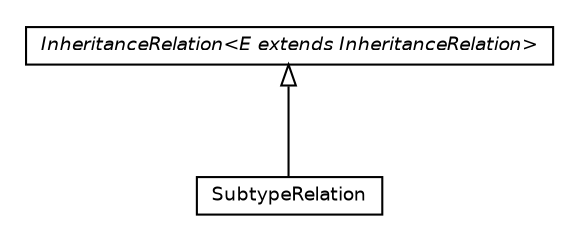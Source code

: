 #!/usr/local/bin/dot
#
# Class diagram 
# Generated by UMLGraph version 5.2 (http://www.umlgraph.org/)
#

digraph G {
	edge [fontname="Helvetica",fontsize=10,labelfontname="Helvetica",labelfontsize=10];
	node [fontname="Helvetica",fontsize=10,shape=plaintext];
	nodesep=0.25;
	ranksep=0.5;
	// chameleon.core.type.inheritance.SubtypeRelation
	c3829 [label=<<table title="chameleon.core.type.inheritance.SubtypeRelation" border="0" cellborder="1" cellspacing="0" cellpadding="2" port="p" href="./SubtypeRelation.html">
		<tr><td><table border="0" cellspacing="0" cellpadding="1">
<tr><td align="center" balign="center"> SubtypeRelation </td></tr>
		</table></td></tr>
		</table>>, fontname="Helvetica", fontcolor="black", fontsize=9.0];
	// chameleon.core.type.inheritance.InheritanceRelation<E extends chameleon.core.type.inheritance.InheritanceRelation>
	c3830 [label=<<table title="chameleon.core.type.inheritance.InheritanceRelation" border="0" cellborder="1" cellspacing="0" cellpadding="2" port="p" href="./InheritanceRelation.html">
		<tr><td><table border="0" cellspacing="0" cellpadding="1">
<tr><td align="center" balign="center"><font face="Helvetica-Oblique"> InheritanceRelation&lt;E extends InheritanceRelation&gt; </font></td></tr>
		</table></td></tr>
		</table>>, fontname="Helvetica", fontcolor="black", fontsize=9.0];
	//chameleon.core.type.inheritance.SubtypeRelation extends chameleon.core.type.inheritance.InheritanceRelation<chameleon.core.type.inheritance.SubtypeRelation>
	c3830:p -> c3829:p [dir=back,arrowtail=empty];
}

